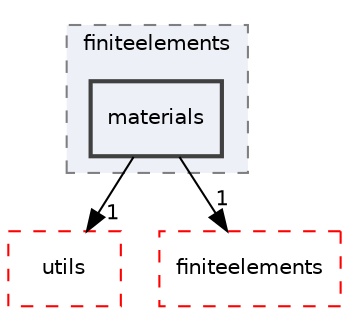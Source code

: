 digraph "materials"
{
 // LATEX_PDF_SIZE
  edge [fontname="Helvetica",fontsize="10",labelfontname="Helvetica",labelfontsize="10"];
  node [fontname="Helvetica",fontsize="10",shape=record];
  compound=true
  subgraph clusterdir_3f77d910b8992c2715464d60b82eb4e5 {
    graph [ bgcolor="#edf0f7", pencolor="grey50", style="filled,dashed,", label="finiteelements", fontname="Helvetica", fontsize="10", URL="dir_3f77d910b8992c2715464d60b82eb4e5.html"]
  dir_1033b2e4d5e569ff29fa5cd78683f3e8 [shape=box, label="materials", style="filled,bold,", fillcolor="#edf0f7", color="grey25", URL="dir_1033b2e4d5e569ff29fa5cd78683f3e8.html"];
  }
  dir_36505a9bfb81f81ed7a4e794d4cf597e [shape=box, label="utils", style="dashed,", fillcolor="#edf0f7", color="red", URL="dir_36505a9bfb81f81ed7a4e794d4cf597e.html"];
  dir_f5e28093cb075fb92f2345f7d8607df6 [shape=box, label="finiteelements", style="dashed,", fillcolor="#edf0f7", color="red", URL="dir_f5e28093cb075fb92f2345f7d8607df6.html"];
  dir_1033b2e4d5e569ff29fa5cd78683f3e8->dir_36505a9bfb81f81ed7a4e794d4cf597e [headlabel="1", labeldistance=1.5 headhref="dir_000021_000029.html"];
  dir_1033b2e4d5e569ff29fa5cd78683f3e8->dir_f5e28093cb075fb92f2345f7d8607df6 [headlabel="1", labeldistance=1.5 headhref="dir_000021_000011.html"];
}
